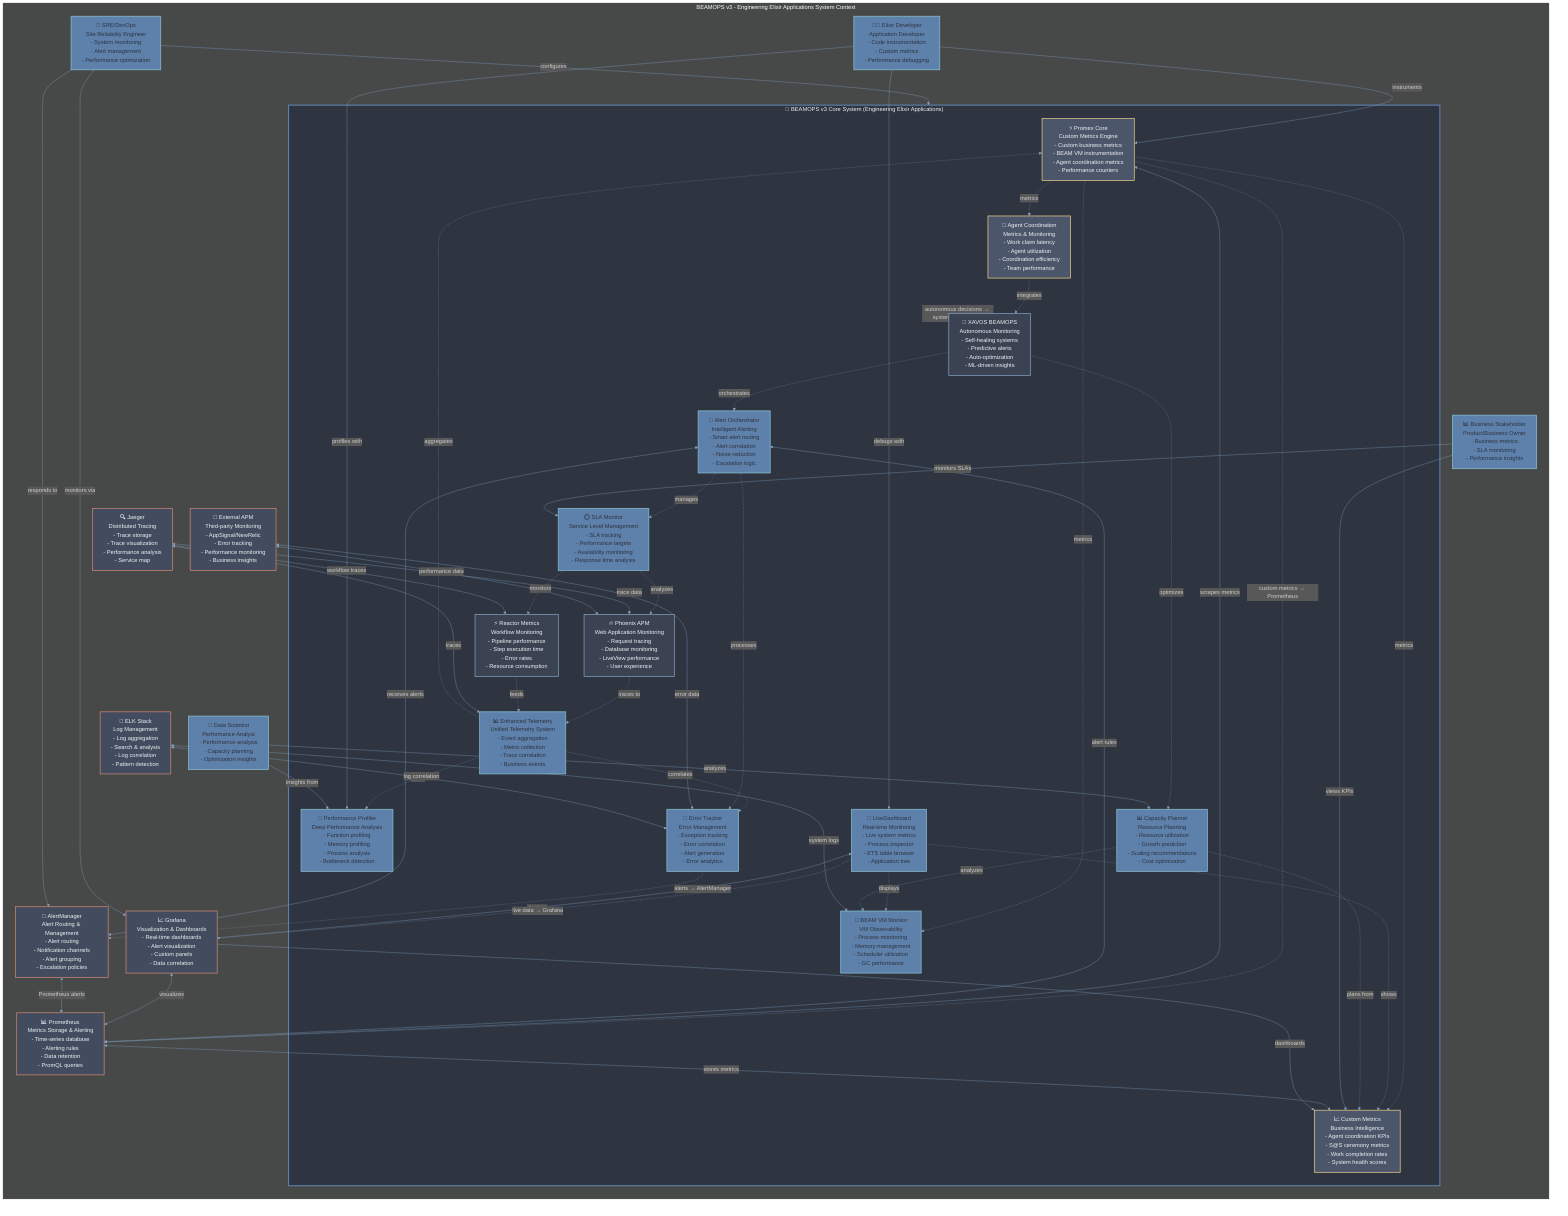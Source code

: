 %%{init: {"theme": "dark", "themeVariables": {"primaryColor": "#4C566A", "primaryTextColor": "#fff", "primaryBorderColor": "#5E81AC", "lineColor": "#81A1C1"}}}%%
graph TB
    subgraph "BEAMOPS v3 - Engineering Elixir Applications System Context"
        direction TB
        
        %% External Users and Operators
        SRE[👤 SRE/DevOps<br/>Site Reliability Engineer<br/>- System monitoring<br/>- Alert management<br/>- Performance optimization]
        
        DEV[👨‍💻 Elixir Developer<br/>Application Developer<br/>- Code instrumentation<br/>- Custom metrics<br/>- Performance debugging]
        
        BUSINESS[📊 Business Stakeholder<br/>Product/Business Owner<br/>- Business metrics<br/>- SLA monitoring<br/>- Performance insights]
        
        DATA_SCIENTIST[🔬 Data Scientist<br/>Performance Analyst<br/>- Performance analysis<br/>- Capacity planning<br/>- Optimization insights]
        
        %% External BEAMOPS Infrastructure
        PROMETHEUS[📊 Prometheus<br/>Metrics Storage & Alerting<br/>- Time-series database<br/>- Alerting rules<br/>- Data retention<br/>- PromQL queries]
        
        GRAFANA[📈 Grafana<br/>Visualization & Dashboards<br/>- Real-time dashboards<br/>- Alert visualization<br/>- Custom panels<br/>- Data correlation]
        
        JAEGER[🔍 Jaeger<br/>Distributed Tracing<br/>- Trace storage<br/>- Trace visualization<br/>- Performance analysis<br/>- Service map]
        
        ALERTMANAGER[🚨 AlertManager<br/>Alert Routing & Management<br/>- Alert routing<br/>- Notification channels<br/>- Alert grouping<br/>- Escalation policies]
        
        EXTERNAL_APM[📱 External APM<br/>Third-party Monitoring<br/>- AppSignal/NewRelic<br/>- Error tracking<br/>- Performance monitoring<br/>- Business insights]
        
        LOGSTASH[📝 ELK Stack<br/>Log Management<br/>- Log aggregation<br/>- Search & analysis<br/>- Log correlation<br/>- Pattern detection]
        
        %% Core BEAMOPS System Boundary
        subgraph BEAMOPS_CORE["🚀 BEAMOPS v3 Core System (Engineering Elixir Applications)"]
            direction TB
            
            %% Primary BEAMOPS Subsystems
            PROMEX_CORE[⚡ Promex Core<br/>Custom Metrics Engine<br/>- Custom business metrics<br/>- BEAM VM instrumentation<br/>- Agent coordination metrics<br/>- Performance counters]
            
            BEAM_MONITOR[🔋 BEAM VM Monitor<br/>VM Observability<br/>- Process monitoring<br/>- Memory management<br/>- Scheduler utilization<br/>- GC performance]
            
            LIVEDASHBOARD[📱 LiveDashboard<br/>Real-time Monitoring<br/>- Live system metrics<br/>- Process inspector<br/>- ETS table browser<br/>- Application tree]
            
            TELEMETRY_ENHANCED[📊 Enhanced Telemetry<br/>Unified Telemetry System<br/>- Event aggregation<br/>- Metric collection<br/>- Trace correlation<br/>- Business events]
            
            PERF_PROFILER[🔬 Performance Profiler<br/>Deep Performance Analysis<br/>- Function profiling<br/>- Memory profiling<br/>- Process analysis<br/>- Bottleneck detection]
            
            CUSTOM_METRICS[📈 Custom Metrics<br/>Business Intelligence<br/>- Agent coordination KPIs<br/>- S@S ceremony metrics<br/>- Work completion rates<br/>- System health scores]
            
            ERROR_TRACKER[🐛 Error Tracker<br/>Error Management<br/>- Exception tracking<br/>- Error correlation<br/>- Alert generation<br/>- Error analytics]
            
            SLA_MONITOR[⏱️ SLA Monitor<br/>Service Level Management<br/>- SLA tracking<br/>- Performance targets<br/>- Availability monitoring<br/>- Response time analysis]
            
            CAPACITY_PLANNER[📊 Capacity Planner<br/>Resource Planning<br/>- Resource utilization<br/>- Growth prediction<br/>- Scaling recommendations<br/>- Cost optimization]
            
            ALERT_ORCHESTRATOR[🚨 Alert Orchestrator<br/>Intelligent Alerting<br/>- Smart alert routing<br/>- Alert correlation<br/>- Noise reduction<br/>- Escalation logic]
            
            %% BEAMOPS Integration Components
            XAVOS_BEAMOPS[🚀 XAVOS BEAMOPS<br/>Autonomous Monitoring<br/>- Self-healing systems<br/>- Predictive alerts<br/>- Auto-optimization<br/>- ML-driven insights]
            
            AGENT_COORD_METRICS[🎯 Agent Coordination<br/>Metrics & Monitoring<br/>- Work claim latency<br/>- Agent utilization<br/>- Coordination efficiency<br/>- Team performance]
            
            PHOENIX_APM[🔥 Phoenix APM<br/>Web Application Monitoring<br/>- Request tracing<br/>- Database monitoring<br/>- LiveView performance<br/>- User experience]
            
            REACTOR_METRICS[⚡ Reactor Metrics<br/>Workflow Monitoring<br/>- Pipeline performance<br/>- Step execution time<br/>- Error rates<br/>- Resource consumption]
            
            %% Internal BEAMOPS Connections
            PROMEX_CORE -.->|metrics| BEAM_MONITOR
            PROMEX_CORE -.->|metrics| CUSTOM_METRICS
            PROMEX_CORE -.->|metrics| AGENT_COORD_METRICS
            
            TELEMETRY_ENHANCED -.->|aggregates| PROMEX_CORE
            TELEMETRY_ENHANCED -.->|feeds| PERF_PROFILER
            TELEMETRY_ENHANCED -.->|correlates| ERROR_TRACKER
            
            LIVEDASHBOARD -.->|displays| BEAM_MONITOR
            LIVEDASHBOARD -.->|shows| CUSTOM_METRICS
            
            SLA_MONITOR -.->|analyzes| PHOENIX_APM
            SLA_MONITOR -.->|monitors| REACTOR_METRICS
            
            CAPACITY_PLANNER -.->|analyzes| BEAM_MONITOR
            CAPACITY_PLANNER -.->|plans from| CUSTOM_METRICS
            
            ALERT_ORCHESTRATOR -.->|processes| ERROR_TRACKER
            ALERT_ORCHESTRATOR -.->|manages| SLA_MONITOR
            
            XAVOS_BEAMOPS -.->|orchestrates| ALERT_ORCHESTRATOR
            XAVOS_BEAMOPS -.->|optimizes| CAPACITY_PLANNER
            
            AGENT_COORD_METRICS -.->|integrates| XAVOS_BEAMOPS
            PHOENIX_APM -.->|traces to| TELEMETRY_ENHANCED
            REACTOR_METRICS -.->|feeds| TELEMETRY_ENHANCED
        end
        
        %% External BEAMOPS Connections
        SRE -->|configures| BEAMOPS_CORE
        SRE -->|monitors via| GRAFANA
        SRE -->|responds to| ALERTMANAGER
        
        DEV -->|instruments| PROMEX_CORE
        DEV -->|debugs with| LIVEDASHBOARD
        DEV -->|profiles with| PERF_PROFILER
        
        BUSINESS -->|views KPIs| CUSTOM_METRICS
        BUSINESS -->|monitors SLAs| SLA_MONITOR
        
        DATA_SCIENTIST -->|analyzes| CAPACITY_PLANNER
        DATA_SCIENTIST -->|insights from| PERF_PROFILER
        
        %% Infrastructure Connections
        PROMETHEUS <-->|scrapes metrics| PROMEX_CORE
        PROMETHEUS <-->|stores metrics| CUSTOM_METRICS
        PROMETHEUS <-->|alert rules| ALERT_ORCHESTRATOR
        
        GRAFANA <-->|visualizes| PROMETHEUS
        GRAFANA -->|displays| LIVEDASHBOARD
        GRAFANA -->|dashboards| CUSTOM_METRICS
        
        JAEGER <-->|traces| TELEMETRY_ENHANCED
        JAEGER <-->|trace data| PHOENIX_APM
        JAEGER <-->|workflow traces| REACTOR_METRICS
        
        ALERTMANAGER <-->|receives alerts| ALERT_ORCHESTRATOR
        ALERTMANAGER <-->|Prometheus alerts| PROMETHEUS
        
        EXTERNAL_APM <-->|error data| ERROR_TRACKER
        EXTERNAL_APM <-->|performance data| PHOENIX_APM
        
        LOGSTASH <-->|log correlation| ERROR_TRACKER
        LOGSTASH <-->|system logs| BEAM_MONITOR
        
        %% Data Flow Annotations
        PROMEX_CORE -.->|"custom metrics → Prometheus"| PROMETHEUS
        LIVEDASHBOARD -.->|"live data → Grafana"| GRAFANA
        ERROR_TRACKER -.->|"alerts → AlertManager"| ALERTMANAGER
        XAVOS_BEAMOPS -.->|"autonomous decisions → system optimization"| BEAMOPS_CORE
    end

    %% Styling
    classDef systemBoundary fill:#2E3440,stroke:#5E81AC,stroke-width:3px,color:#ECEFF4
    classDef beamopsCore fill:#3B4252,stroke:#81A1C1,stroke-width:2px,color:#ECEFF4
    classDef promexComponent fill:#4C566A,stroke:#EBCB8B,stroke-width:2px,color:#ECEFF4
    classDef monitoringComponent fill:#5E81AC,stroke:#88C0D0,stroke-width:2px,color:#2E3440
    classDef external fill:#434C5E,stroke:#BF616A,stroke-width:2px,color:#ECEFF4
    classDef user fill:#5E81AC,stroke:#88C0D0,stroke-width:2px,color:#2E3440
    classDef infrastructure fill:#434C5E,stroke:#D08770,stroke-width:2px,color:#ECEFF4
    
    class BEAMOPS_CORE systemBoundary
    class PROMEX_CORE,CUSTOM_METRICS,AGENT_COORD_METRICS promexComponent
    class BEAM_MONITOR,LIVEDASHBOARD,TELEMETRY_ENHANCED,PERF_PROFILER,ERROR_TRACKER,SLA_MONITOR,CAPACITY_PLANNER,ALERT_ORCHESTRATOR monitoringComponent
    class XAVOS_BEAMOPS,PHOENIX_APM,REACTOR_METRICS beamopsCore
    class PROMETHEUS,GRAFANA,JAEGER,ALERTMANAGER,EXTERNAL_APM,LOGSTASH infrastructure
    class SRE,DEV,BUSINESS,DATA_SCIENTIST user